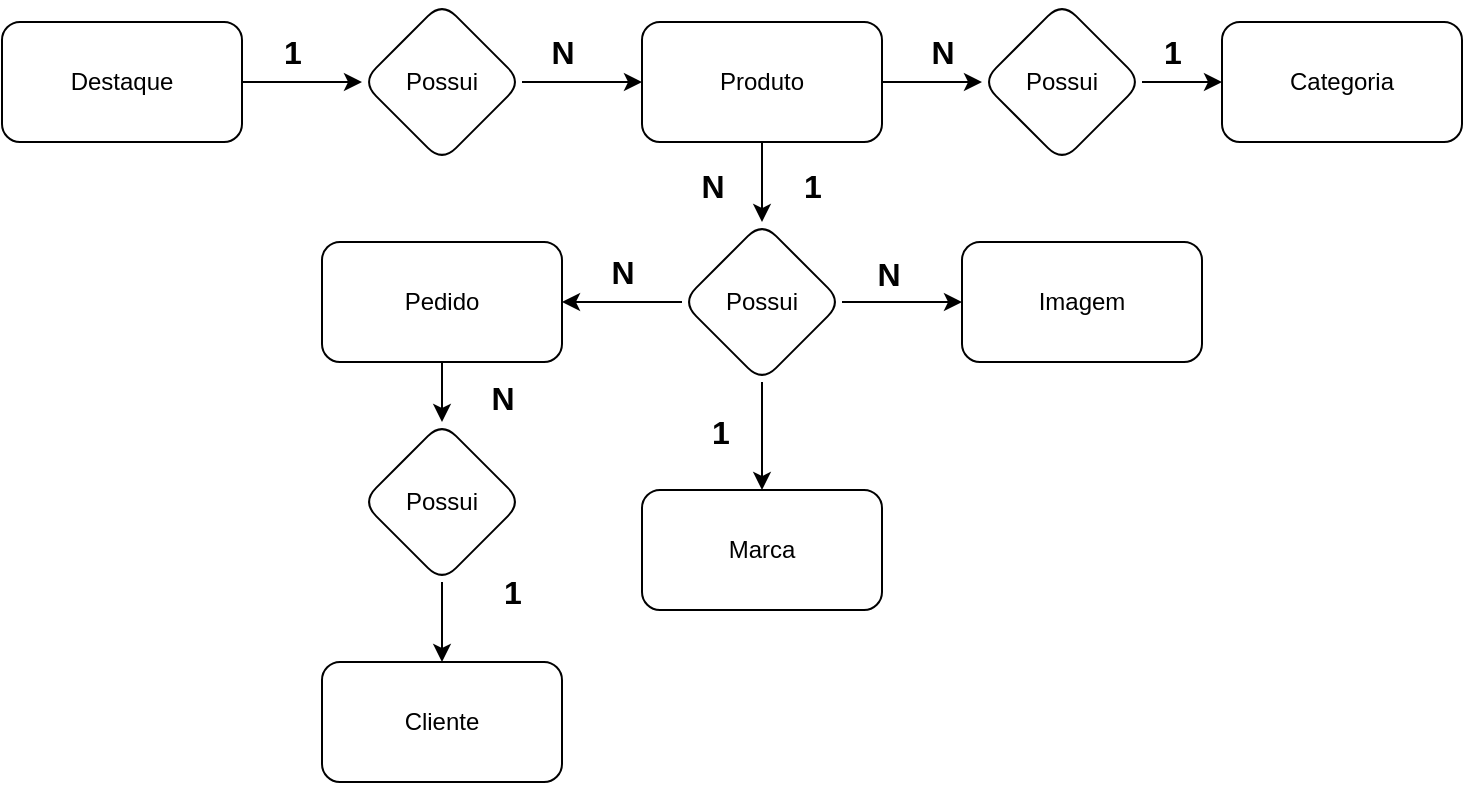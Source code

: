 <mxfile version="21.2.1" type="device">
  <diagram name="Página-1" id="_uOGl1EZ_LB_6LPNvvkd">
    <mxGraphModel dx="954" dy="572" grid="1" gridSize="10" guides="1" tooltips="1" connect="1" arrows="1" fold="1" page="1" pageScale="1" pageWidth="827" pageHeight="1169" math="0" shadow="0">
      <root>
        <mxCell id="0" />
        <mxCell id="1" parent="0" />
        <mxCell id="Fe-8i2E3tYrmEgZA2dhN-3" value="" style="edgeStyle=orthogonalEdgeStyle;rounded=0;orthogonalLoop=1;jettySize=auto;html=1;" parent="1" source="Fe-8i2E3tYrmEgZA2dhN-1" target="Fe-8i2E3tYrmEgZA2dhN-2" edge="1">
          <mxGeometry relative="1" as="geometry" />
        </mxCell>
        <mxCell id="Fe-8i2E3tYrmEgZA2dhN-1" value="Destaque" style="rounded=1;whiteSpace=wrap;html=1;" parent="1" vertex="1">
          <mxGeometry x="40" y="100" width="120" height="60" as="geometry" />
        </mxCell>
        <mxCell id="Fe-8i2E3tYrmEgZA2dhN-5" value="" style="edgeStyle=orthogonalEdgeStyle;rounded=0;orthogonalLoop=1;jettySize=auto;html=1;" parent="1" source="Fe-8i2E3tYrmEgZA2dhN-2" target="Fe-8i2E3tYrmEgZA2dhN-4" edge="1">
          <mxGeometry relative="1" as="geometry" />
        </mxCell>
        <mxCell id="Fe-8i2E3tYrmEgZA2dhN-2" value="Possui" style="rhombus;whiteSpace=wrap;html=1;rounded=1;" parent="1" vertex="1">
          <mxGeometry x="220" y="90" width="80" height="80" as="geometry" />
        </mxCell>
        <mxCell id="Fe-8i2E3tYrmEgZA2dhN-7" value="" style="edgeStyle=orthogonalEdgeStyle;rounded=0;orthogonalLoop=1;jettySize=auto;html=1;" parent="1" source="Fe-8i2E3tYrmEgZA2dhN-4" target="Fe-8i2E3tYrmEgZA2dhN-6" edge="1">
          <mxGeometry relative="1" as="geometry" />
        </mxCell>
        <mxCell id="Fe-8i2E3tYrmEgZA2dhN-13" value="" style="edgeStyle=orthogonalEdgeStyle;rounded=0;orthogonalLoop=1;jettySize=auto;html=1;" parent="1" source="Fe-8i2E3tYrmEgZA2dhN-4" target="Fe-8i2E3tYrmEgZA2dhN-12" edge="1">
          <mxGeometry relative="1" as="geometry" />
        </mxCell>
        <mxCell id="Fe-8i2E3tYrmEgZA2dhN-4" value="Produto" style="whiteSpace=wrap;html=1;rounded=1;" parent="1" vertex="1">
          <mxGeometry x="360" y="100" width="120" height="60" as="geometry" />
        </mxCell>
        <mxCell id="Fe-8i2E3tYrmEgZA2dhN-9" value="" style="edgeStyle=orthogonalEdgeStyle;rounded=0;orthogonalLoop=1;jettySize=auto;html=1;" parent="1" source="Fe-8i2E3tYrmEgZA2dhN-6" target="Fe-8i2E3tYrmEgZA2dhN-8" edge="1">
          <mxGeometry relative="1" as="geometry" />
        </mxCell>
        <mxCell id="Fe-8i2E3tYrmEgZA2dhN-23" value="" style="edgeStyle=orthogonalEdgeStyle;rounded=0;orthogonalLoop=1;jettySize=auto;html=1;" parent="1" source="Fe-8i2E3tYrmEgZA2dhN-6" target="Fe-8i2E3tYrmEgZA2dhN-22" edge="1">
          <mxGeometry relative="1" as="geometry" />
        </mxCell>
        <mxCell id="D_3WH7mOjUa-mbWN4YIO-24" value="" style="edgeStyle=orthogonalEdgeStyle;rounded=0;orthogonalLoop=1;jettySize=auto;html=1;" edge="1" parent="1" source="Fe-8i2E3tYrmEgZA2dhN-6" target="D_3WH7mOjUa-mbWN4YIO-23">
          <mxGeometry relative="1" as="geometry" />
        </mxCell>
        <mxCell id="Fe-8i2E3tYrmEgZA2dhN-6" value="Possui" style="rhombus;whiteSpace=wrap;html=1;rounded=1;" parent="1" vertex="1">
          <mxGeometry x="380" y="200" width="80" height="80" as="geometry" />
        </mxCell>
        <mxCell id="Fe-8i2E3tYrmEgZA2dhN-8" value="Marca" style="whiteSpace=wrap;html=1;rounded=1;" parent="1" vertex="1">
          <mxGeometry x="360" y="334" width="120" height="60" as="geometry" />
        </mxCell>
        <mxCell id="Fe-8i2E3tYrmEgZA2dhN-15" value="" style="edgeStyle=orthogonalEdgeStyle;rounded=0;orthogonalLoop=1;jettySize=auto;html=1;" parent="1" source="Fe-8i2E3tYrmEgZA2dhN-12" target="Fe-8i2E3tYrmEgZA2dhN-14" edge="1">
          <mxGeometry relative="1" as="geometry" />
        </mxCell>
        <mxCell id="Fe-8i2E3tYrmEgZA2dhN-12" value="Possui" style="rhombus;whiteSpace=wrap;html=1;rounded=1;" parent="1" vertex="1">
          <mxGeometry x="530" y="90" width="80" height="80" as="geometry" />
        </mxCell>
        <mxCell id="Fe-8i2E3tYrmEgZA2dhN-14" value="Categoria" style="whiteSpace=wrap;html=1;rounded=1;" parent="1" vertex="1">
          <mxGeometry x="650" y="100" width="120" height="60" as="geometry" />
        </mxCell>
        <mxCell id="Fe-8i2E3tYrmEgZA2dhN-16" value="&lt;font style=&quot;font-size: 16px;&quot;&gt;&lt;b&gt;1&lt;/b&gt;&lt;/font&gt;" style="text;html=1;align=center;verticalAlign=middle;resizable=0;points=[];autosize=1;strokeColor=none;fillColor=none;" parent="1" vertex="1">
          <mxGeometry x="170" y="100" width="30" height="30" as="geometry" />
        </mxCell>
        <mxCell id="Fe-8i2E3tYrmEgZA2dhN-17" value="&lt;font style=&quot;font-size: 16px;&quot;&gt;&lt;b&gt;N&lt;/b&gt;&lt;/font&gt;" style="text;html=1;align=center;verticalAlign=middle;resizable=0;points=[];autosize=1;strokeColor=none;fillColor=none;" parent="1" vertex="1">
          <mxGeometry x="300" y="100" width="40" height="30" as="geometry" />
        </mxCell>
        <mxCell id="Fe-8i2E3tYrmEgZA2dhN-18" value="&lt;font style=&quot;font-size: 16px;&quot;&gt;&lt;b&gt;N&lt;/b&gt;&lt;/font&gt;" style="text;html=1;align=center;verticalAlign=middle;resizable=0;points=[];autosize=1;strokeColor=none;fillColor=none;" parent="1" vertex="1">
          <mxGeometry x="375" y="167" width="40" height="30" as="geometry" />
        </mxCell>
        <mxCell id="Fe-8i2E3tYrmEgZA2dhN-19" value="&lt;font style=&quot;font-size: 16px;&quot;&gt;&lt;b&gt;1&lt;/b&gt;&lt;/font&gt;" style="text;html=1;align=center;verticalAlign=middle;resizable=0;points=[];autosize=1;strokeColor=none;fillColor=none;" parent="1" vertex="1">
          <mxGeometry x="384" y="290" width="30" height="30" as="geometry" />
        </mxCell>
        <mxCell id="Fe-8i2E3tYrmEgZA2dhN-20" value="&lt;font style=&quot;font-size: 16px;&quot;&gt;&lt;b&gt;N&lt;/b&gt;&lt;/font&gt;" style="text;html=1;align=center;verticalAlign=middle;resizable=0;points=[];autosize=1;strokeColor=none;fillColor=none;" parent="1" vertex="1">
          <mxGeometry x="490" y="100" width="40" height="30" as="geometry" />
        </mxCell>
        <mxCell id="Fe-8i2E3tYrmEgZA2dhN-21" value="&lt;font style=&quot;font-size: 16px;&quot;&gt;&lt;b&gt;1&lt;/b&gt;&lt;/font&gt;" style="text;html=1;align=center;verticalAlign=middle;resizable=0;points=[];autosize=1;strokeColor=none;fillColor=none;" parent="1" vertex="1">
          <mxGeometry x="610" y="100" width="30" height="30" as="geometry" />
        </mxCell>
        <mxCell id="Fe-8i2E3tYrmEgZA2dhN-22" value="Imagem" style="whiteSpace=wrap;html=1;rounded=1;" parent="1" vertex="1">
          <mxGeometry x="520" y="210" width="120" height="60" as="geometry" />
        </mxCell>
        <mxCell id="Fe-8i2E3tYrmEgZA2dhN-24" value="&lt;font style=&quot;font-size: 16px;&quot;&gt;&lt;b&gt;N&lt;/b&gt;&lt;/font&gt;" style="text;html=1;align=center;verticalAlign=middle;resizable=0;points=[];autosize=1;strokeColor=none;fillColor=none;" parent="1" vertex="1">
          <mxGeometry x="463" y="211" width="40" height="30" as="geometry" />
        </mxCell>
        <mxCell id="Fe-8i2E3tYrmEgZA2dhN-26" value="&lt;font style=&quot;font-size: 16px;&quot;&gt;&lt;b&gt;1&lt;/b&gt;&lt;/font&gt;" style="text;html=1;align=center;verticalAlign=middle;resizable=0;points=[];autosize=1;strokeColor=none;fillColor=none;" parent="1" vertex="1">
          <mxGeometry x="430" y="167" width="30" height="30" as="geometry" />
        </mxCell>
        <mxCell id="D_3WH7mOjUa-mbWN4YIO-26" value="" style="edgeStyle=orthogonalEdgeStyle;rounded=0;orthogonalLoop=1;jettySize=auto;html=1;" edge="1" parent="1" source="D_3WH7mOjUa-mbWN4YIO-23" target="D_3WH7mOjUa-mbWN4YIO-25">
          <mxGeometry relative="1" as="geometry" />
        </mxCell>
        <mxCell id="D_3WH7mOjUa-mbWN4YIO-23" value="Pedido" style="whiteSpace=wrap;html=1;rounded=1;" vertex="1" parent="1">
          <mxGeometry x="200" y="210" width="120" height="60" as="geometry" />
        </mxCell>
        <mxCell id="D_3WH7mOjUa-mbWN4YIO-28" value="" style="edgeStyle=orthogonalEdgeStyle;rounded=0;orthogonalLoop=1;jettySize=auto;html=1;" edge="1" parent="1" source="D_3WH7mOjUa-mbWN4YIO-25" target="D_3WH7mOjUa-mbWN4YIO-27">
          <mxGeometry relative="1" as="geometry" />
        </mxCell>
        <mxCell id="D_3WH7mOjUa-mbWN4YIO-25" value="Possui" style="rhombus;whiteSpace=wrap;html=1;rounded=1;" vertex="1" parent="1">
          <mxGeometry x="220" y="300" width="80" height="80" as="geometry" />
        </mxCell>
        <mxCell id="D_3WH7mOjUa-mbWN4YIO-27" value="Cliente" style="whiteSpace=wrap;html=1;rounded=1;" vertex="1" parent="1">
          <mxGeometry x="200" y="420" width="120" height="60" as="geometry" />
        </mxCell>
        <mxCell id="D_3WH7mOjUa-mbWN4YIO-29" value="&lt;font style=&quot;font-size: 16px;&quot;&gt;&lt;b&gt;N&lt;/b&gt;&lt;/font&gt;" style="text;html=1;align=center;verticalAlign=middle;resizable=0;points=[];autosize=1;strokeColor=none;fillColor=none;" vertex="1" parent="1">
          <mxGeometry x="330" y="210" width="40" height="30" as="geometry" />
        </mxCell>
        <mxCell id="D_3WH7mOjUa-mbWN4YIO-30" value="&lt;font style=&quot;font-size: 16px;&quot;&gt;&lt;b&gt;N&lt;/b&gt;&lt;/font&gt;" style="text;html=1;align=center;verticalAlign=middle;resizable=0;points=[];autosize=1;strokeColor=none;fillColor=none;" vertex="1" parent="1">
          <mxGeometry x="270" y="273" width="40" height="30" as="geometry" />
        </mxCell>
        <mxCell id="D_3WH7mOjUa-mbWN4YIO-31" value="&lt;font style=&quot;font-size: 16px;&quot;&gt;&lt;b&gt;1&lt;/b&gt;&lt;/font&gt;" style="text;html=1;align=center;verticalAlign=middle;resizable=0;points=[];autosize=1;strokeColor=none;fillColor=none;" vertex="1" parent="1">
          <mxGeometry x="280" y="370" width="30" height="30" as="geometry" />
        </mxCell>
      </root>
    </mxGraphModel>
  </diagram>
</mxfile>
